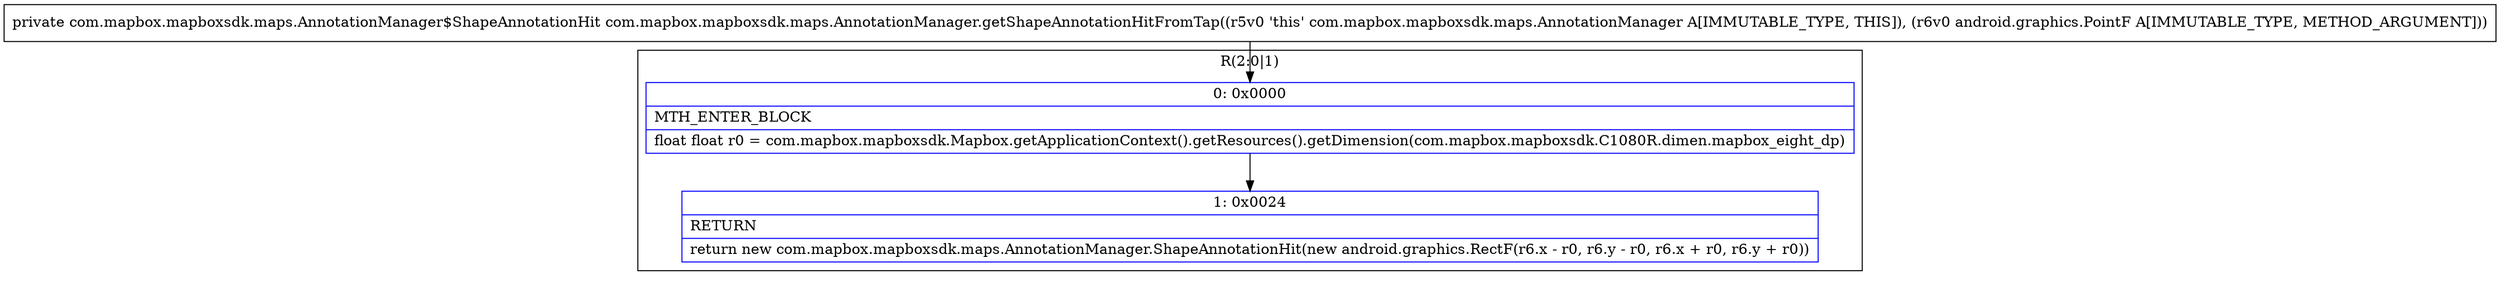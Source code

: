 digraph "CFG forcom.mapbox.mapboxsdk.maps.AnnotationManager.getShapeAnnotationHitFromTap(Landroid\/graphics\/PointF;)Lcom\/mapbox\/mapboxsdk\/maps\/AnnotationManager$ShapeAnnotationHit;" {
subgraph cluster_Region_868118695 {
label = "R(2:0|1)";
node [shape=record,color=blue];
Node_0 [shape=record,label="{0\:\ 0x0000|MTH_ENTER_BLOCK\l|float float r0 = com.mapbox.mapboxsdk.Mapbox.getApplicationContext().getResources().getDimension(com.mapbox.mapboxsdk.C1080R.dimen.mapbox_eight_dp)\l}"];
Node_1 [shape=record,label="{1\:\ 0x0024|RETURN\l|return new com.mapbox.mapboxsdk.maps.AnnotationManager.ShapeAnnotationHit(new android.graphics.RectF(r6.x \- r0, r6.y \- r0, r6.x + r0, r6.y + r0))\l}"];
}
MethodNode[shape=record,label="{private com.mapbox.mapboxsdk.maps.AnnotationManager$ShapeAnnotationHit com.mapbox.mapboxsdk.maps.AnnotationManager.getShapeAnnotationHitFromTap((r5v0 'this' com.mapbox.mapboxsdk.maps.AnnotationManager A[IMMUTABLE_TYPE, THIS]), (r6v0 android.graphics.PointF A[IMMUTABLE_TYPE, METHOD_ARGUMENT])) }"];
MethodNode -> Node_0;
Node_0 -> Node_1;
}

